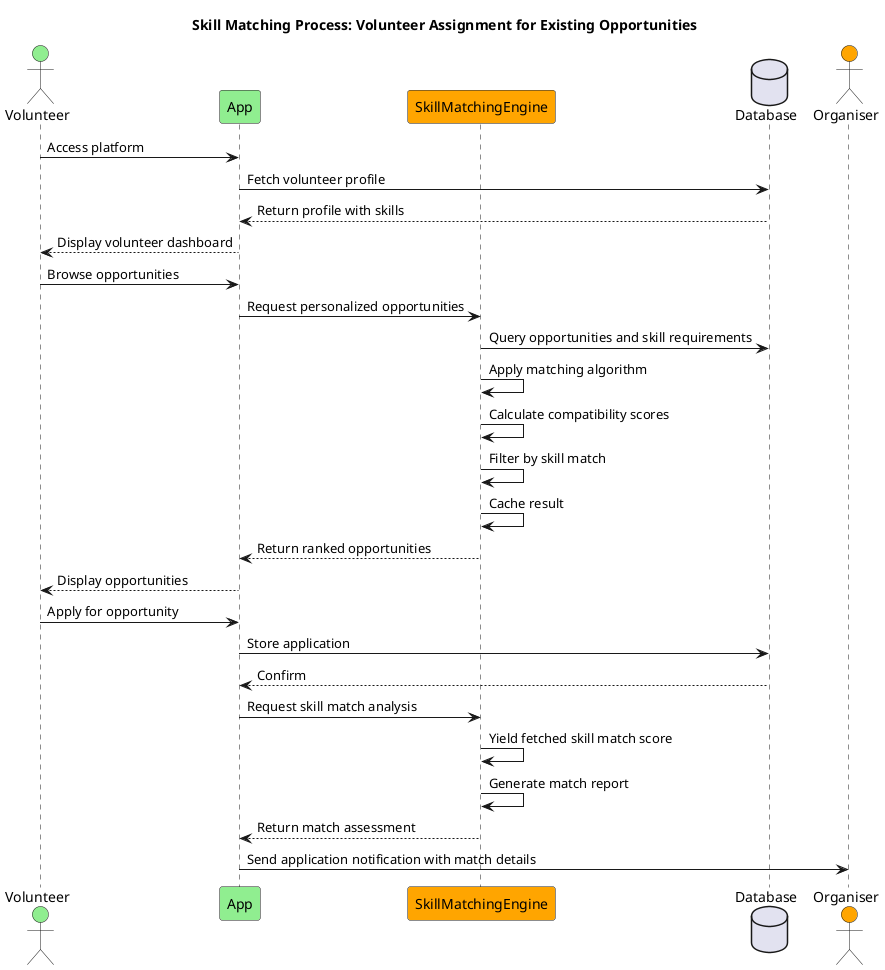 @startuml
title Skill Matching Process: Volunteer Assignment for Existing Opportunities


actor "Volunteer" as Volunteer #lightgreen
participant "App" as App #lightgreen
participant "SkillMatchingEngine" as MatchEngine #orange
database "Database" as DB
actor "Organiser" as Organiser #orange

' Volunteer browses opportunity
Volunteer -> App: Access platform
App -> DB: Fetch volunteer profile
DB --> App: Return profile with skills
App --> Volunteer: Display volunteer dashboard
Volunteer -> App: Browse opportunities
App -> MatchEngine: Request personalized opportunities

' Matching 
MatchEngine -> DB: Query opportunities and skill requirements
MatchEngine -> MatchEngine: Apply matching algorithm
MatchEngine -> MatchEngine: Calculate compatibility scores
MatchEngine -> MatchEngine: Filter by skill match
MatchEngine -> MatchEngine: Cache result

MatchEngine --> App: Return ranked opportunities
App --> Volunteer: Display opportunities

' Volunteer Application 
Volunteer -> App: Apply for opportunity
App -> DB: Store application
DB --> App: Confirm
App -> MatchEngine: Request skill match analysis

' Application Match Report
MatchEngine -> MatchEngine: Yield fetched skill match score
MatchEngine -> MatchEngine: Generate match report
MatchEngine --> App: Return match assessment
App -> Organiser: Send application notification with match details

@enduml